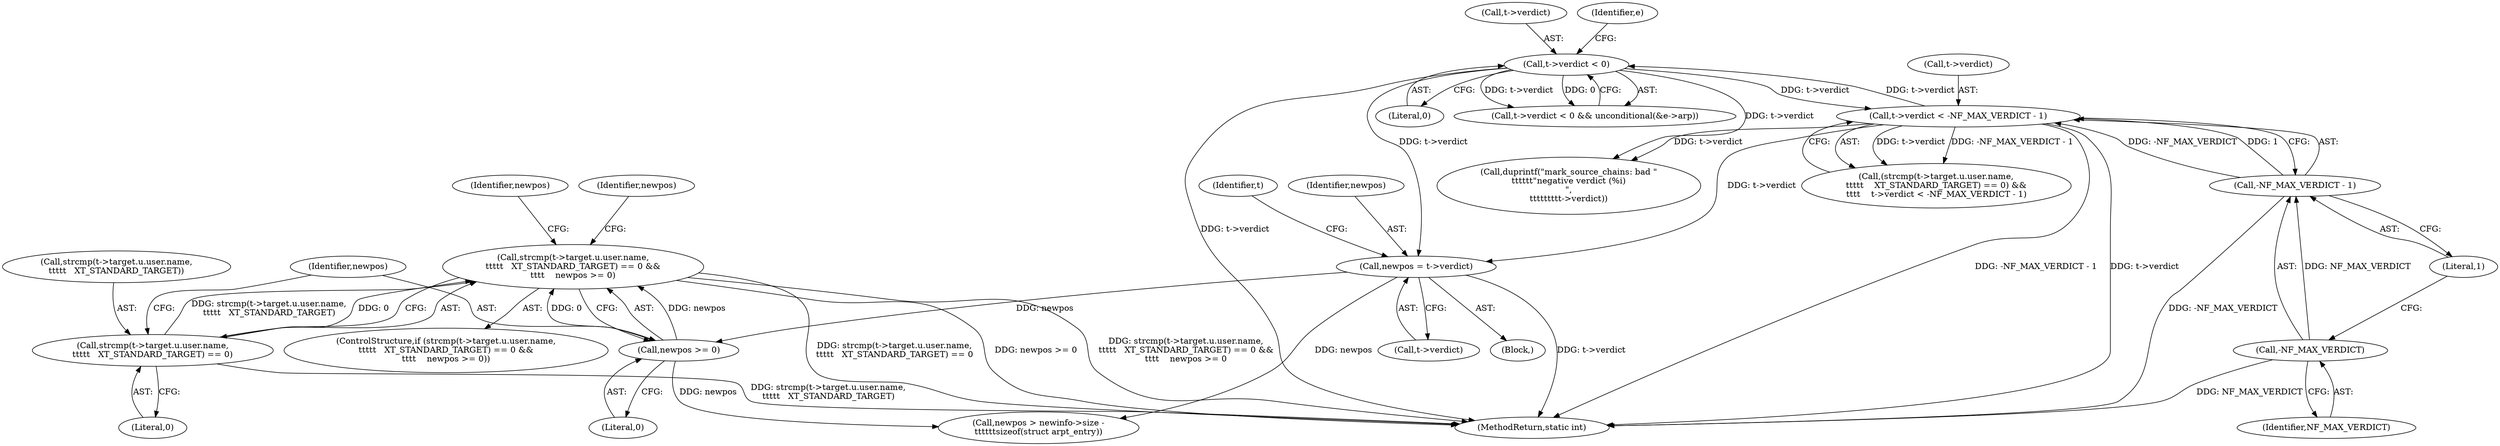 digraph "0_linux_54d83fc74aa9ec72794373cb47432c5f7fb1a309_1@API" {
"1000350" [label="(Call,strcmp(t->target.u.user.name,\n\t\t\t\t\t   XT_STANDARD_TARGET) == 0 &&\n\t\t\t\t    newpos >= 0)"];
"1000351" [label="(Call,strcmp(t->target.u.user.name,\n\t\t\t\t\t   XT_STANDARD_TARGET) == 0)"];
"1000364" [label="(Call,newpos >= 0)"];
"1000344" [label="(Call,newpos = t->verdict)"];
"1000227" [label="(Call,t->verdict < 0)"];
"1000256" [label="(Call,t->verdict < -NF_MAX_VERDICT - 1)"];
"1000260" [label="(Call,-NF_MAX_VERDICT - 1)"];
"1000261" [label="(Call,-NF_MAX_VERDICT)"];
"1000363" [label="(Literal,0)"];
"1000262" [label="(Identifier,NF_MAX_VERDICT)"];
"1000344" [label="(Call,newpos = t->verdict)"];
"1000228" [label="(Call,t->verdict)"];
"1000390" [label="(Identifier,newpos)"];
"1000231" [label="(Literal,0)"];
"1000342" [label="(Block,)"];
"1000364" [label="(Call,newpos >= 0)"];
"1000265" [label="(Call,duprintf(\"mark_source_chains: bad \"\n\t\t\t\t\t\t\"negative verdict (%i)\n\",\n\t\t\t\t\t\t\t\tt->verdict))"];
"1000260" [label="(Call,-NF_MAX_VERDICT - 1)"];
"1000369" [label="(Call,newpos > newinfo->size -\n\t\t\t\t\t\tsizeof(struct arpt_entry))"];
"1000366" [label="(Literal,0)"];
"1000419" [label="(MethodReturn,static int)"];
"1000352" [label="(Call,strcmp(t->target.u.user.name,\n\t\t\t\t\t   XT_STANDARD_TARGET))"];
"1000256" [label="(Call,t->verdict < -NF_MAX_VERDICT - 1)"];
"1000365" [label="(Identifier,newpos)"];
"1000263" [label="(Literal,1)"];
"1000351" [label="(Call,strcmp(t->target.u.user.name,\n\t\t\t\t\t   XT_STANDARD_TARGET) == 0)"];
"1000346" [label="(Call,t->verdict)"];
"1000357" [label="(Identifier,t)"];
"1000242" [label="(Call,(strcmp(t->target.u.user.name,\n\t\t\t\t\t    XT_STANDARD_TARGET) == 0) &&\n\t\t\t\t    t->verdict < -NF_MAX_VERDICT - 1)"];
"1000257" [label="(Call,t->verdict)"];
"1000235" [label="(Identifier,e)"];
"1000350" [label="(Call,strcmp(t->target.u.user.name,\n\t\t\t\t\t   XT_STANDARD_TARGET) == 0 &&\n\t\t\t\t    newpos >= 0)"];
"1000345" [label="(Identifier,newpos)"];
"1000370" [label="(Identifier,newpos)"];
"1000349" [label="(ControlStructure,if (strcmp(t->target.u.user.name,\n\t\t\t\t\t   XT_STANDARD_TARGET) == 0 &&\n\t\t\t\t    newpos >= 0))"];
"1000226" [label="(Call,t->verdict < 0 && unconditional(&e->arp))"];
"1000227" [label="(Call,t->verdict < 0)"];
"1000261" [label="(Call,-NF_MAX_VERDICT)"];
"1000350" -> "1000349"  [label="AST: "];
"1000350" -> "1000351"  [label="CFG: "];
"1000350" -> "1000364"  [label="CFG: "];
"1000351" -> "1000350"  [label="AST: "];
"1000364" -> "1000350"  [label="AST: "];
"1000370" -> "1000350"  [label="CFG: "];
"1000390" -> "1000350"  [label="CFG: "];
"1000350" -> "1000419"  [label="DDG: strcmp(t->target.u.user.name,\n\t\t\t\t\t   XT_STANDARD_TARGET) == 0"];
"1000350" -> "1000419"  [label="DDG: newpos >= 0"];
"1000350" -> "1000419"  [label="DDG: strcmp(t->target.u.user.name,\n\t\t\t\t\t   XT_STANDARD_TARGET) == 0 &&\n\t\t\t\t    newpos >= 0"];
"1000351" -> "1000350"  [label="DDG: strcmp(t->target.u.user.name,\n\t\t\t\t\t   XT_STANDARD_TARGET)"];
"1000351" -> "1000350"  [label="DDG: 0"];
"1000364" -> "1000350"  [label="DDG: newpos"];
"1000364" -> "1000350"  [label="DDG: 0"];
"1000351" -> "1000363"  [label="CFG: "];
"1000352" -> "1000351"  [label="AST: "];
"1000363" -> "1000351"  [label="AST: "];
"1000365" -> "1000351"  [label="CFG: "];
"1000351" -> "1000419"  [label="DDG: strcmp(t->target.u.user.name,\n\t\t\t\t\t   XT_STANDARD_TARGET)"];
"1000364" -> "1000366"  [label="CFG: "];
"1000365" -> "1000364"  [label="AST: "];
"1000366" -> "1000364"  [label="AST: "];
"1000344" -> "1000364"  [label="DDG: newpos"];
"1000364" -> "1000369"  [label="DDG: newpos"];
"1000344" -> "1000342"  [label="AST: "];
"1000344" -> "1000346"  [label="CFG: "];
"1000345" -> "1000344"  [label="AST: "];
"1000346" -> "1000344"  [label="AST: "];
"1000357" -> "1000344"  [label="CFG: "];
"1000344" -> "1000419"  [label="DDG: t->verdict"];
"1000227" -> "1000344"  [label="DDG: t->verdict"];
"1000256" -> "1000344"  [label="DDG: t->verdict"];
"1000344" -> "1000369"  [label="DDG: newpos"];
"1000227" -> "1000226"  [label="AST: "];
"1000227" -> "1000231"  [label="CFG: "];
"1000228" -> "1000227"  [label="AST: "];
"1000231" -> "1000227"  [label="AST: "];
"1000235" -> "1000227"  [label="CFG: "];
"1000226" -> "1000227"  [label="CFG: "];
"1000227" -> "1000419"  [label="DDG: t->verdict"];
"1000227" -> "1000226"  [label="DDG: t->verdict"];
"1000227" -> "1000226"  [label="DDG: 0"];
"1000256" -> "1000227"  [label="DDG: t->verdict"];
"1000227" -> "1000256"  [label="DDG: t->verdict"];
"1000227" -> "1000265"  [label="DDG: t->verdict"];
"1000256" -> "1000242"  [label="AST: "];
"1000256" -> "1000260"  [label="CFG: "];
"1000257" -> "1000256"  [label="AST: "];
"1000260" -> "1000256"  [label="AST: "];
"1000242" -> "1000256"  [label="CFG: "];
"1000256" -> "1000419"  [label="DDG: -NF_MAX_VERDICT - 1"];
"1000256" -> "1000419"  [label="DDG: t->verdict"];
"1000256" -> "1000242"  [label="DDG: t->verdict"];
"1000256" -> "1000242"  [label="DDG: -NF_MAX_VERDICT - 1"];
"1000260" -> "1000256"  [label="DDG: -NF_MAX_VERDICT"];
"1000260" -> "1000256"  [label="DDG: 1"];
"1000256" -> "1000265"  [label="DDG: t->verdict"];
"1000260" -> "1000263"  [label="CFG: "];
"1000261" -> "1000260"  [label="AST: "];
"1000263" -> "1000260"  [label="AST: "];
"1000260" -> "1000419"  [label="DDG: -NF_MAX_VERDICT"];
"1000261" -> "1000260"  [label="DDG: NF_MAX_VERDICT"];
"1000261" -> "1000262"  [label="CFG: "];
"1000262" -> "1000261"  [label="AST: "];
"1000263" -> "1000261"  [label="CFG: "];
"1000261" -> "1000419"  [label="DDG: NF_MAX_VERDICT"];
}
